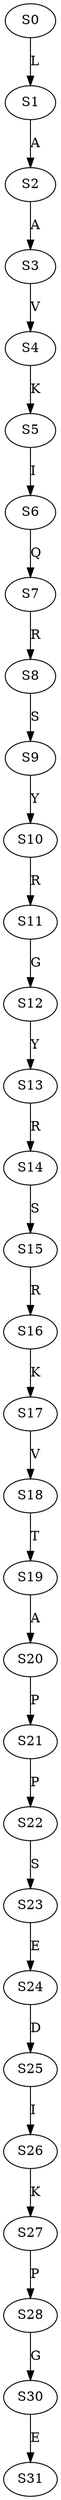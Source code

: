 strict digraph  {
	S0 -> S1 [ label = L ];
	S1 -> S2 [ label = A ];
	S2 -> S3 [ label = A ];
	S3 -> S4 [ label = V ];
	S4 -> S5 [ label = K ];
	S5 -> S6 [ label = I ];
	S6 -> S7 [ label = Q ];
	S7 -> S8 [ label = R ];
	S8 -> S9 [ label = S ];
	S9 -> S10 [ label = Y ];
	S10 -> S11 [ label = R ];
	S11 -> S12 [ label = G ];
	S12 -> S13 [ label = Y ];
	S13 -> S14 [ label = R ];
	S14 -> S15 [ label = S ];
	S15 -> S16 [ label = R ];
	S16 -> S17 [ label = K ];
	S17 -> S18 [ label = V ];
	S18 -> S19 [ label = T ];
	S19 -> S20 [ label = A ];
	S20 -> S21 [ label = P ];
	S21 -> S22 [ label = P ];
	S22 -> S23 [ label = S ];
	S23 -> S24 [ label = E ];
	S24 -> S25 [ label = D ];
	S25 -> S26 [ label = I ];
	S26 -> S27 [ label = K ];
	S27 -> S28 [ label = P ];
	S28 -> S30 [ label = G ];
	S30 -> S31 [ label = E ];
}
